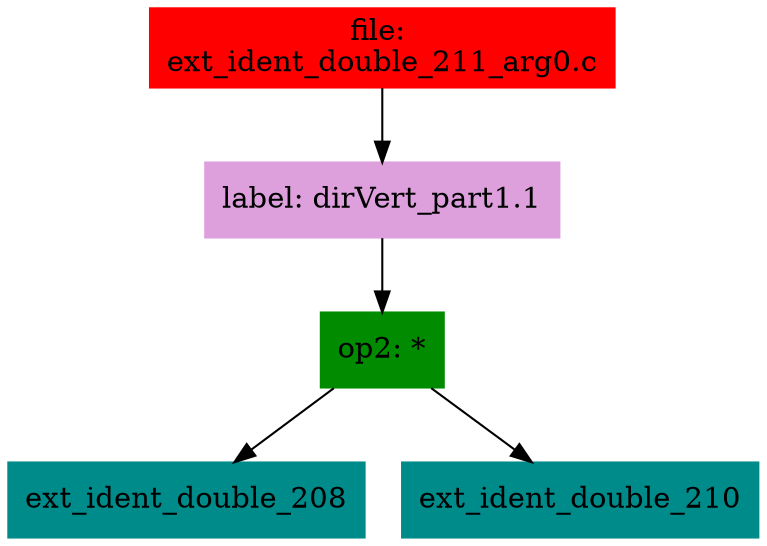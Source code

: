 digraph G {
node [shape=box]

0 [label="file: 
ext_ident_double_211_arg0.c",color=red, style=filled]
1 [label="label: dirVert_part1.1",color=plum, style=filled]
0 -> 1
2 [label="op2: *",color=green4, style=filled]
1 -> 2
3 [label="ext_ident_double_208",color=cyan4, style=filled]
2 -> 3
8 [label="ext_ident_double_210",color=cyan4, style=filled]
2 -> 8


}

